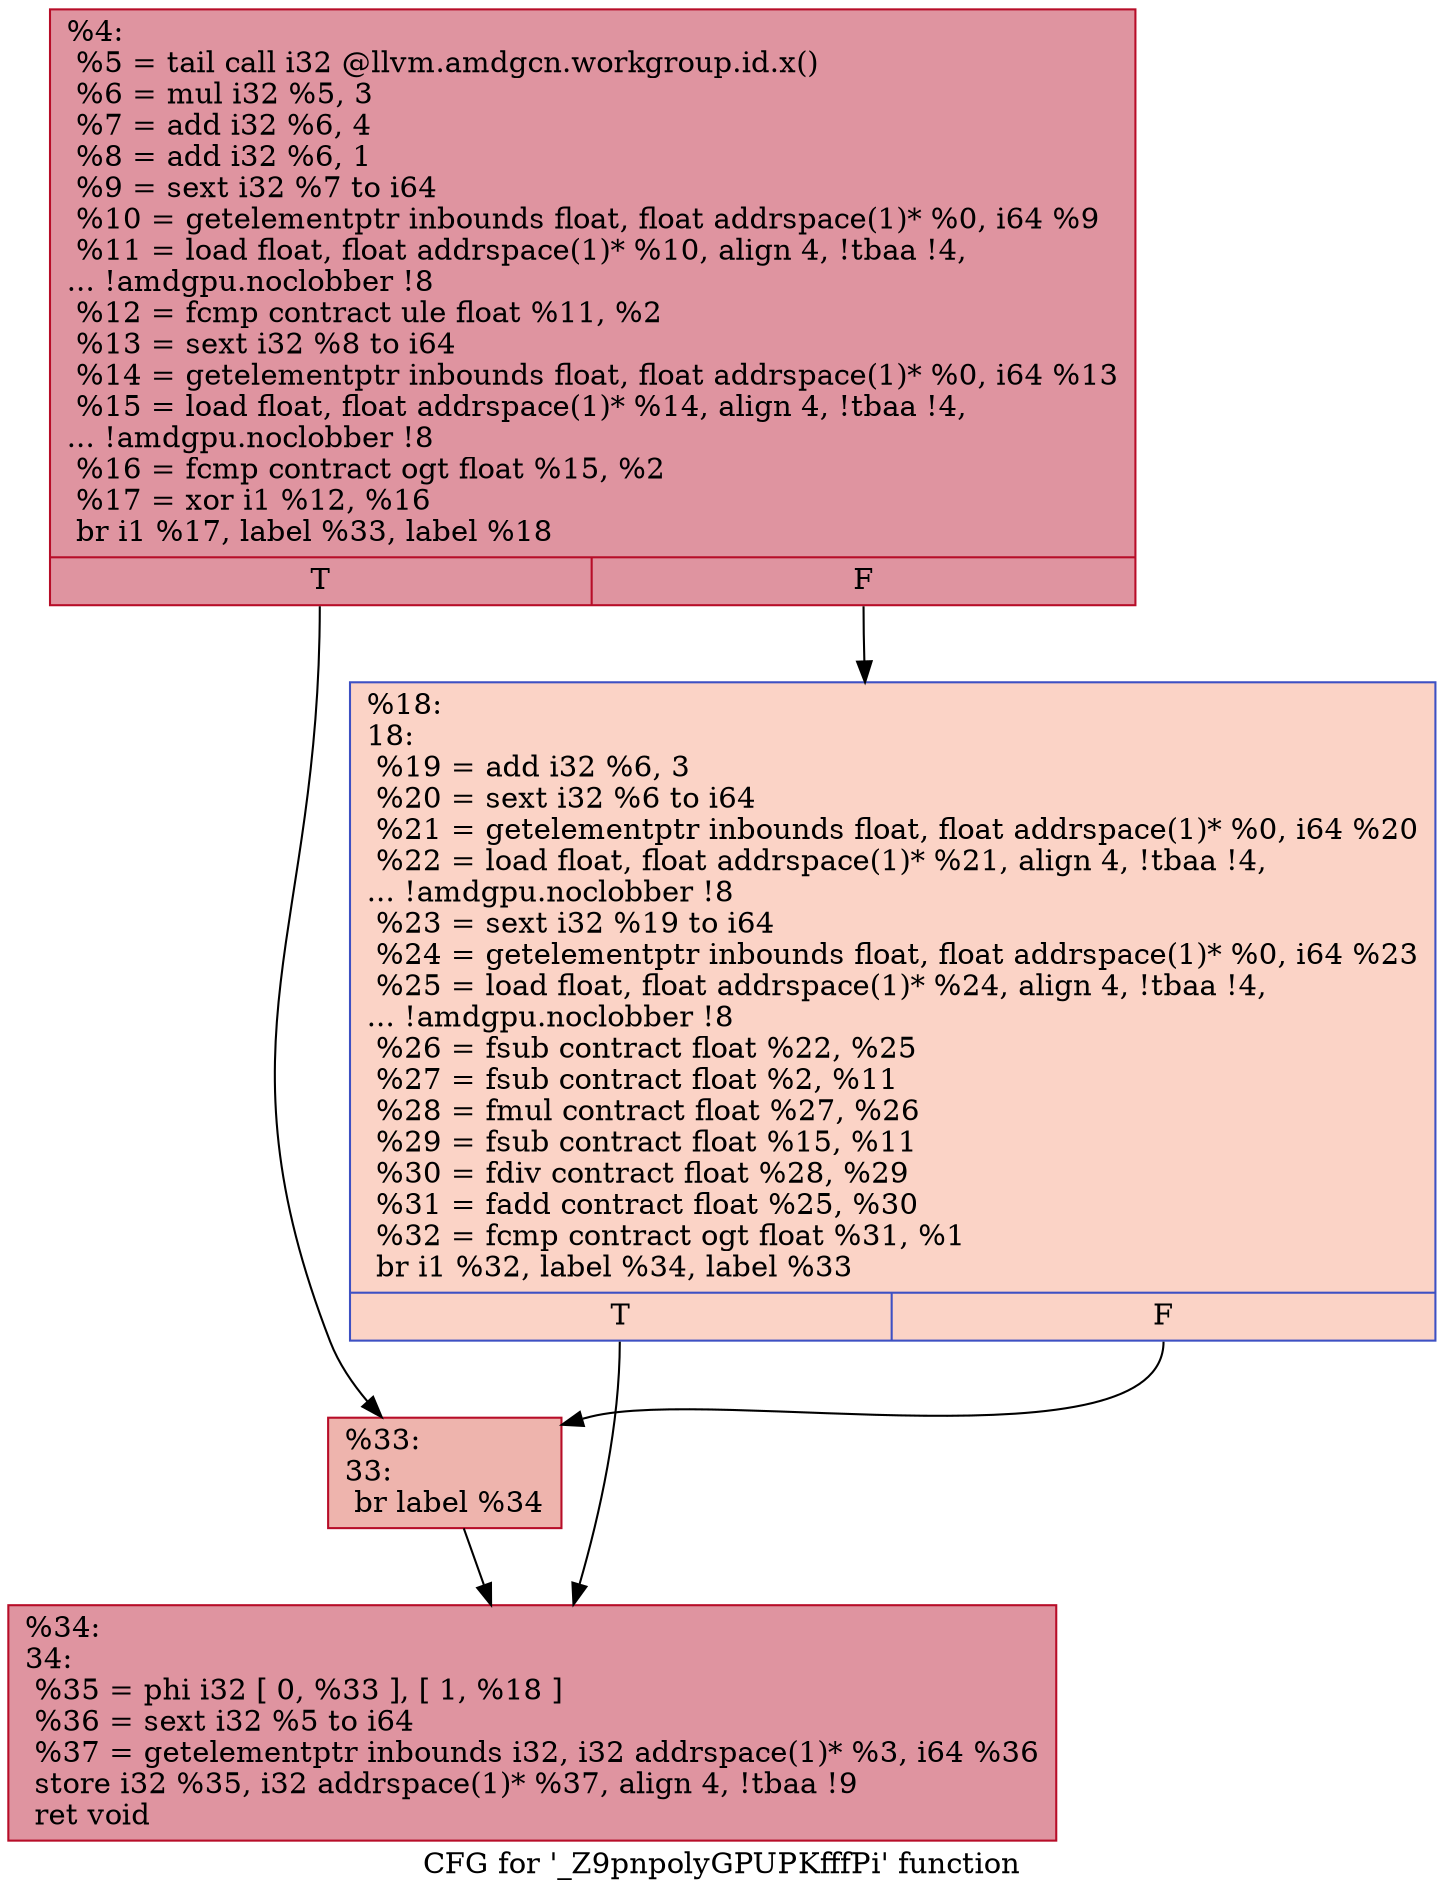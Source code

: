 digraph "CFG for '_Z9pnpolyGPUPKfffPi' function" {
	label="CFG for '_Z9pnpolyGPUPKfffPi' function";

	Node0x4fb21d0 [shape=record,color="#b70d28ff", style=filled, fillcolor="#b70d2870",label="{%4:\l  %5 = tail call i32 @llvm.amdgcn.workgroup.id.x()\l  %6 = mul i32 %5, 3\l  %7 = add i32 %6, 4\l  %8 = add i32 %6, 1\l  %9 = sext i32 %7 to i64\l  %10 = getelementptr inbounds float, float addrspace(1)* %0, i64 %9\l  %11 = load float, float addrspace(1)* %10, align 4, !tbaa !4,\l... !amdgpu.noclobber !8\l  %12 = fcmp contract ule float %11, %2\l  %13 = sext i32 %8 to i64\l  %14 = getelementptr inbounds float, float addrspace(1)* %0, i64 %13\l  %15 = load float, float addrspace(1)* %14, align 4, !tbaa !4,\l... !amdgpu.noclobber !8\l  %16 = fcmp contract ogt float %15, %2\l  %17 = xor i1 %12, %16\l  br i1 %17, label %33, label %18\l|{<s0>T|<s1>F}}"];
	Node0x4fb21d0:s0 -> Node0x4fb4b70;
	Node0x4fb21d0:s1 -> Node0x4fb4c00;
	Node0x4fb4c00 [shape=record,color="#3d50c3ff", style=filled, fillcolor="#f59c7d70",label="{%18:\l18:                                               \l  %19 = add i32 %6, 3\l  %20 = sext i32 %6 to i64\l  %21 = getelementptr inbounds float, float addrspace(1)* %0, i64 %20\l  %22 = load float, float addrspace(1)* %21, align 4, !tbaa !4,\l... !amdgpu.noclobber !8\l  %23 = sext i32 %19 to i64\l  %24 = getelementptr inbounds float, float addrspace(1)* %0, i64 %23\l  %25 = load float, float addrspace(1)* %24, align 4, !tbaa !4,\l... !amdgpu.noclobber !8\l  %26 = fsub contract float %22, %25\l  %27 = fsub contract float %2, %11\l  %28 = fmul contract float %27, %26\l  %29 = fsub contract float %15, %11\l  %30 = fdiv contract float %28, %29\l  %31 = fadd contract float %25, %30\l  %32 = fcmp contract ogt float %31, %1\l  br i1 %32, label %34, label %33\l|{<s0>T|<s1>F}}"];
	Node0x4fb4c00:s0 -> Node0x4fb4a60;
	Node0x4fb4c00:s1 -> Node0x4fb4b70;
	Node0x4fb4b70 [shape=record,color="#b70d28ff", style=filled, fillcolor="#d8564670",label="{%33:\l33:                                               \l  br label %34\l}"];
	Node0x4fb4b70 -> Node0x4fb4a60;
	Node0x4fb4a60 [shape=record,color="#b70d28ff", style=filled, fillcolor="#b70d2870",label="{%34:\l34:                                               \l  %35 = phi i32 [ 0, %33 ], [ 1, %18 ]\l  %36 = sext i32 %5 to i64\l  %37 = getelementptr inbounds i32, i32 addrspace(1)* %3, i64 %36\l  store i32 %35, i32 addrspace(1)* %37, align 4, !tbaa !9\l  ret void\l}"];
}
